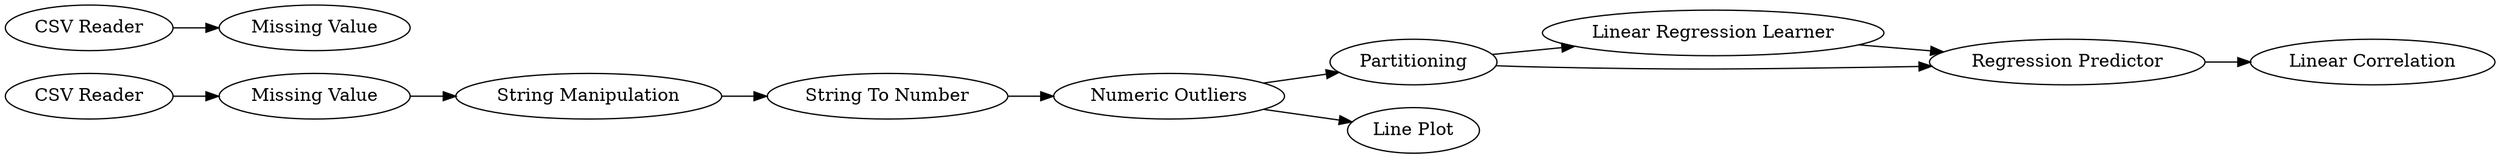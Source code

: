 digraph {
	4 -> 7
	7 -> 8
	4 -> 3
	6 -> 4
	1 -> 2
	8 -> 9
	5 -> 6
	11 -> 12
	9 -> 10
	2 -> 5
	7 -> 9
	5 [label="String Manipulation"]
	1 [label="CSV Reader"]
	7 [label=Partitioning]
	9 [label="Regression Predictor"]
	11 [label="CSV Reader"]
	4 [label="Numeric Outliers"]
	6 [label="String To Number"]
	8 [label="Linear Regression Learner"]
	12 [label="Missing Value"]
	3 [label="Line Plot"]
	2 [label="Missing Value"]
	10 [label="Linear Correlation"]
	rankdir=LR
}
